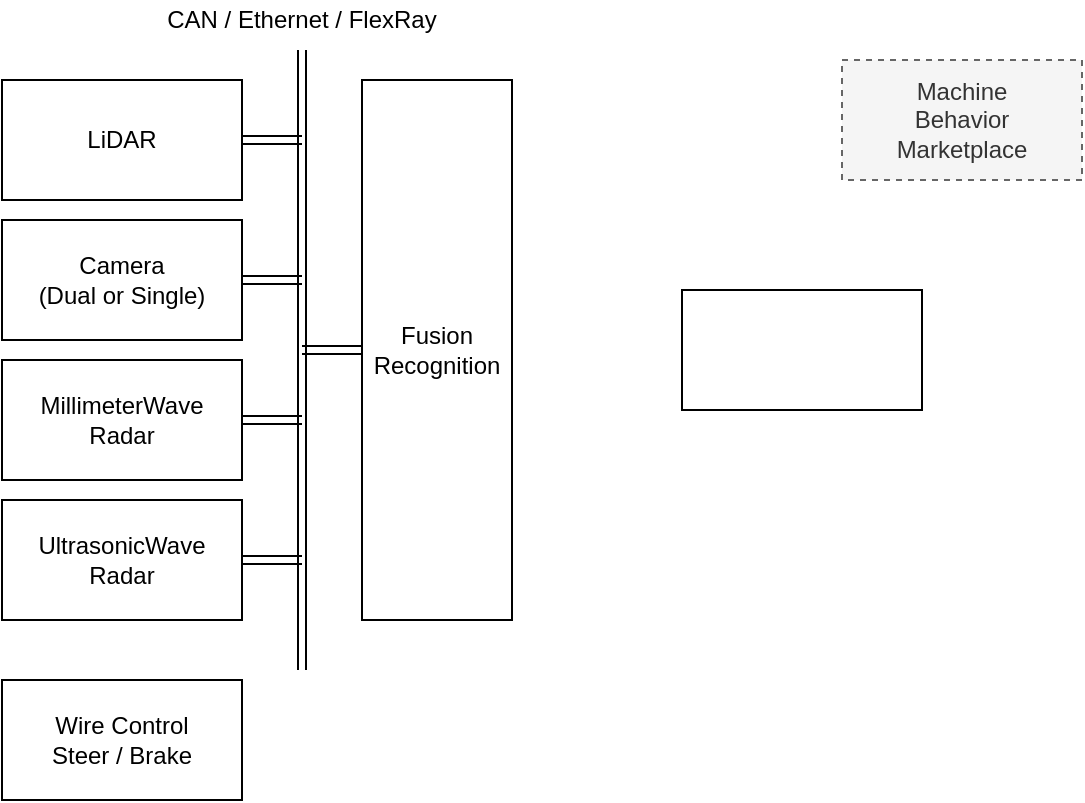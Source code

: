 <mxfile version="10.4.9" type="github"><diagram id="11bG0VbIEr1Wo1erZlC1" name="Page-1"><mxGraphModel dx="711" dy="602" grid="1" gridSize="10" guides="1" tooltips="1" connect="1" arrows="1" fold="1" page="1" pageScale="1" pageWidth="850" pageHeight="1100" math="0" shadow="0"><root><mxCell id="0"/><mxCell id="1" parent="0"/><mxCell id="VpXiZGOJRqfVaVmj6ias-1" value="Machine&lt;br&gt;Behavior&lt;br&gt;Marketplace&lt;br&gt;" style="rounded=0;whiteSpace=wrap;html=1;dashed=1;fillColor=#f5f5f5;strokeColor=#666666;fontColor=#333333;" vertex="1" parent="1"><mxGeometry x="540" y="90" width="120" height="60" as="geometry"/></mxCell><mxCell id="VpXiZGOJRqfVaVmj6ias-2" value="LiDAR" style="rounded=0;whiteSpace=wrap;html=1;" vertex="1" parent="1"><mxGeometry x="120" y="100" width="120" height="60" as="geometry"/></mxCell><mxCell id="VpXiZGOJRqfVaVmj6ias-3" value="Camera&lt;br&gt;(Dual or Single)&lt;br&gt;" style="rounded=0;whiteSpace=wrap;html=1;" vertex="1" parent="1"><mxGeometry x="120" y="170" width="120" height="60" as="geometry"/></mxCell><mxCell id="VpXiZGOJRqfVaVmj6ias-4" value="MillimeterWave&lt;br&gt;Radar&lt;br&gt;" style="rounded=0;whiteSpace=wrap;html=1;" vertex="1" parent="1"><mxGeometry x="120" y="240" width="120" height="60" as="geometry"/></mxCell><mxCell id="VpXiZGOJRqfVaVmj6ias-5" value="UltrasonicWave&lt;br&gt;Radar&lt;br&gt;" style="rounded=0;whiteSpace=wrap;html=1;" vertex="1" parent="1"><mxGeometry x="120" y="310" width="120" height="60" as="geometry"/></mxCell><mxCell id="VpXiZGOJRqfVaVmj6ias-11" value="Fusion&lt;br&gt;Recognition&lt;br&gt;" style="rounded=0;whiteSpace=wrap;html=1;shadow=0;fillColor=none;" vertex="1" parent="1"><mxGeometry x="300" y="100" width="75" height="270" as="geometry"/></mxCell><mxCell id="VpXiZGOJRqfVaVmj6ias-12" value="" style="shape=link;html=1;" edge="1" parent="1"><mxGeometry width="50" height="50" relative="1" as="geometry"><mxPoint x="270" y="395" as="sourcePoint"/><mxPoint x="270" y="85" as="targetPoint"/></mxGeometry></mxCell><mxCell id="VpXiZGOJRqfVaVmj6ias-13" value="" style="shape=link;html=1;exitX=1;exitY=0.5;exitDx=0;exitDy=0;" edge="1" parent="1" source="VpXiZGOJRqfVaVmj6ias-2"><mxGeometry width="50" height="50" relative="1" as="geometry"><mxPoint x="310" y="290" as="sourcePoint"/><mxPoint x="270" y="130" as="targetPoint"/></mxGeometry></mxCell><mxCell id="VpXiZGOJRqfVaVmj6ias-14" value="" style="shape=link;html=1;exitX=1;exitY=0.5;exitDx=0;exitDy=0;" edge="1" parent="1" source="VpXiZGOJRqfVaVmj6ias-3"><mxGeometry width="50" height="50" relative="1" as="geometry"><mxPoint x="250" y="140" as="sourcePoint"/><mxPoint x="270" y="200" as="targetPoint"/></mxGeometry></mxCell><mxCell id="VpXiZGOJRqfVaVmj6ias-15" value="" style="shape=link;html=1;exitX=1;exitY=0.5;exitDx=0;exitDy=0;" edge="1" parent="1" source="VpXiZGOJRqfVaVmj6ias-4"><mxGeometry width="50" height="50" relative="1" as="geometry"><mxPoint x="250" y="210" as="sourcePoint"/><mxPoint x="270" y="270" as="targetPoint"/></mxGeometry></mxCell><mxCell id="VpXiZGOJRqfVaVmj6ias-16" value="" style="shape=link;html=1;exitX=1;exitY=0.5;exitDx=0;exitDy=0;" edge="1" parent="1" source="VpXiZGOJRqfVaVmj6ias-5"><mxGeometry width="50" height="50" relative="1" as="geometry"><mxPoint x="250" y="280" as="sourcePoint"/><mxPoint x="270" y="340" as="targetPoint"/></mxGeometry></mxCell><mxCell id="VpXiZGOJRqfVaVmj6ias-17" value="" style="shape=link;html=1;entryX=0;entryY=0.5;entryDx=0;entryDy=0;" edge="1" parent="1" target="VpXiZGOJRqfVaVmj6ias-11"><mxGeometry width="50" height="50" relative="1" as="geometry"><mxPoint x="270" y="235" as="sourcePoint"/><mxPoint x="280" y="280" as="targetPoint"/></mxGeometry></mxCell><mxCell id="VpXiZGOJRqfVaVmj6ias-18" value="CAN /&amp;nbsp;&lt;span&gt;Ethernet /&amp;nbsp;&lt;/span&gt;&lt;span&gt;FlexRay&lt;/span&gt;" style="text;html=1;strokeColor=none;fillColor=none;align=center;verticalAlign=middle;whiteSpace=wrap;rounded=0;shadow=0;" vertex="1" parent="1"><mxGeometry x="190" y="60" width="160" height="20" as="geometry"/></mxCell><mxCell id="VpXiZGOJRqfVaVmj6ias-19" value="" style="rounded=0;whiteSpace=wrap;html=1;shadow=0;fillColor=none;" vertex="1" parent="1"><mxGeometry x="460" y="205" width="120" height="60" as="geometry"/></mxCell><mxCell id="VpXiZGOJRqfVaVmj6ias-20" value="Wire Control&lt;br&gt;Steer / Brake&lt;br&gt;" style="rounded=0;whiteSpace=wrap;html=1;" vertex="1" parent="1"><mxGeometry x="120" y="400" width="120" height="60" as="geometry"/></mxCell></root></mxGraphModel></diagram></mxfile>